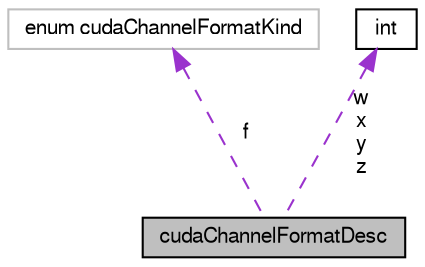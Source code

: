 digraph G
{
  bgcolor="transparent";
  edge [fontname="FreeSans",fontsize="10",labelfontname="FreeSans",labelfontsize="10"];
  node [fontname="FreeSans",fontsize="10",shape=record];
  Node1 [label="cudaChannelFormatDesc",height=0.2,width=0.4,color="black", fillcolor="grey75", style="filled" fontcolor="black"];
  Node2 -> Node1 [dir=back,color="darkorchid3",fontsize="10",style="dashed",label="f",fontname="FreeSans"];
  Node2 [label="enum cudaChannelFormatKind",height=0.2,width=0.4,color="grey75"];
  Node3 -> Node1 [dir=back,color="darkorchid3",fontsize="10",style="dashed",label="w\nx\ny\nz",fontname="FreeSans"];
  Node3 [label="int",height=0.2,width=0.4,color="black",URL="$classint.html"];
}
